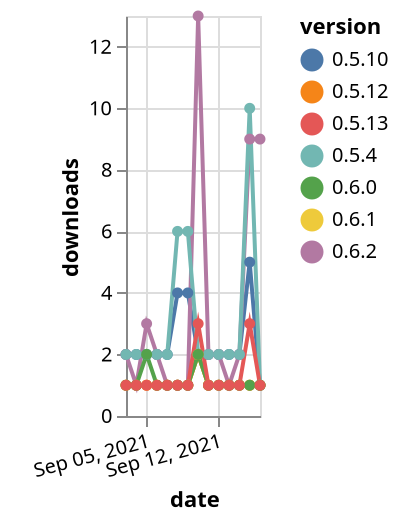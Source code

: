 {"$schema": "https://vega.github.io/schema/vega-lite/v5.json", "description": "A simple bar chart with embedded data.", "data": {"values": [{"date": "2021-09-03", "total": 2651, "delta": 2, "version": "0.5.10"}, {"date": "2021-09-04", "total": 2653, "delta": 2, "version": "0.5.10"}, {"date": "2021-09-05", "total": 2655, "delta": 2, "version": "0.5.10"}, {"date": "2021-09-06", "total": 2657, "delta": 2, "version": "0.5.10"}, {"date": "2021-09-07", "total": 2659, "delta": 2, "version": "0.5.10"}, {"date": "2021-09-08", "total": 2663, "delta": 4, "version": "0.5.10"}, {"date": "2021-09-09", "total": 2667, "delta": 4, "version": "0.5.10"}, {"date": "2021-09-10", "total": 2669, "delta": 2, "version": "0.5.10"}, {"date": "2021-09-11", "total": 2671, "delta": 2, "version": "0.5.10"}, {"date": "2021-09-12", "total": 2673, "delta": 2, "version": "0.5.10"}, {"date": "2021-09-13", "total": 2675, "delta": 2, "version": "0.5.10"}, {"date": "2021-09-14", "total": 2677, "delta": 2, "version": "0.5.10"}, {"date": "2021-09-15", "total": 2682, "delta": 5, "version": "0.5.10"}, {"date": "2021-09-16", "total": 2683, "delta": 1, "version": "0.5.10"}, {"date": "2021-09-03", "total": 180, "delta": 1, "version": "0.6.1"}, {"date": "2021-09-04", "total": 181, "delta": 1, "version": "0.6.1"}, {"date": "2021-09-05", "total": 182, "delta": 1, "version": "0.6.1"}, {"date": "2021-09-06", "total": 183, "delta": 1, "version": "0.6.1"}, {"date": "2021-09-07", "total": 184, "delta": 1, "version": "0.6.1"}, {"date": "2021-09-08", "total": 185, "delta": 1, "version": "0.6.1"}, {"date": "2021-09-09", "total": 186, "delta": 1, "version": "0.6.1"}, {"date": "2021-09-10", "total": 188, "delta": 2, "version": "0.6.1"}, {"date": "2021-09-11", "total": 189, "delta": 1, "version": "0.6.1"}, {"date": "2021-09-12", "total": 190, "delta": 1, "version": "0.6.1"}, {"date": "2021-09-13", "total": 191, "delta": 1, "version": "0.6.1"}, {"date": "2021-09-14", "total": 192, "delta": 1, "version": "0.6.1"}, {"date": "2021-09-15", "total": 193, "delta": 1, "version": "0.6.1"}, {"date": "2021-09-16", "total": 194, "delta": 1, "version": "0.6.1"}, {"date": "2021-09-03", "total": 2187, "delta": 2, "version": "0.6.2"}, {"date": "2021-09-04", "total": 2188, "delta": 1, "version": "0.6.2"}, {"date": "2021-09-05", "total": 2191, "delta": 3, "version": "0.6.2"}, {"date": "2021-09-06", "total": 2193, "delta": 2, "version": "0.6.2"}, {"date": "2021-09-07", "total": 2194, "delta": 1, "version": "0.6.2"}, {"date": "2021-09-08", "total": 2195, "delta": 1, "version": "0.6.2"}, {"date": "2021-09-09", "total": 2196, "delta": 1, "version": "0.6.2"}, {"date": "2021-09-10", "total": 2209, "delta": 13, "version": "0.6.2"}, {"date": "2021-09-11", "total": 2211, "delta": 2, "version": "0.6.2"}, {"date": "2021-09-12", "total": 2213, "delta": 2, "version": "0.6.2"}, {"date": "2021-09-13", "total": 2214, "delta": 1, "version": "0.6.2"}, {"date": "2021-09-14", "total": 2216, "delta": 2, "version": "0.6.2"}, {"date": "2021-09-15", "total": 2225, "delta": 9, "version": "0.6.2"}, {"date": "2021-09-16", "total": 2234, "delta": 9, "version": "0.6.2"}, {"date": "2021-09-03", "total": 3807, "delta": 2, "version": "0.5.4"}, {"date": "2021-09-04", "total": 3809, "delta": 2, "version": "0.5.4"}, {"date": "2021-09-05", "total": 3811, "delta": 2, "version": "0.5.4"}, {"date": "2021-09-06", "total": 3813, "delta": 2, "version": "0.5.4"}, {"date": "2021-09-07", "total": 3815, "delta": 2, "version": "0.5.4"}, {"date": "2021-09-08", "total": 3821, "delta": 6, "version": "0.5.4"}, {"date": "2021-09-09", "total": 3827, "delta": 6, "version": "0.5.4"}, {"date": "2021-09-10", "total": 3829, "delta": 2, "version": "0.5.4"}, {"date": "2021-09-11", "total": 3831, "delta": 2, "version": "0.5.4"}, {"date": "2021-09-12", "total": 3833, "delta": 2, "version": "0.5.4"}, {"date": "2021-09-13", "total": 3835, "delta": 2, "version": "0.5.4"}, {"date": "2021-09-14", "total": 3837, "delta": 2, "version": "0.5.4"}, {"date": "2021-09-15", "total": 3847, "delta": 10, "version": "0.5.4"}, {"date": "2021-09-16", "total": 3848, "delta": 1, "version": "0.5.4"}, {"date": "2021-09-03", "total": 194, "delta": 1, "version": "0.5.12"}, {"date": "2021-09-04", "total": 195, "delta": 1, "version": "0.5.12"}, {"date": "2021-09-05", "total": 196, "delta": 1, "version": "0.5.12"}, {"date": "2021-09-06", "total": 197, "delta": 1, "version": "0.5.12"}, {"date": "2021-09-07", "total": 198, "delta": 1, "version": "0.5.12"}, {"date": "2021-09-08", "total": 199, "delta": 1, "version": "0.5.12"}, {"date": "2021-09-09", "total": 200, "delta": 1, "version": "0.5.12"}, {"date": "2021-09-10", "total": 202, "delta": 2, "version": "0.5.12"}, {"date": "2021-09-11", "total": 203, "delta": 1, "version": "0.5.12"}, {"date": "2021-09-12", "total": 204, "delta": 1, "version": "0.5.12"}, {"date": "2021-09-13", "total": 205, "delta": 1, "version": "0.5.12"}, {"date": "2021-09-14", "total": 206, "delta": 1, "version": "0.5.12"}, {"date": "2021-09-15", "total": 207, "delta": 1, "version": "0.5.12"}, {"date": "2021-09-16", "total": 208, "delta": 1, "version": "0.5.12"}, {"date": "2021-09-03", "total": 195, "delta": 1, "version": "0.6.0"}, {"date": "2021-09-04", "total": 196, "delta": 1, "version": "0.6.0"}, {"date": "2021-09-05", "total": 198, "delta": 2, "version": "0.6.0"}, {"date": "2021-09-06", "total": 199, "delta": 1, "version": "0.6.0"}, {"date": "2021-09-07", "total": 200, "delta": 1, "version": "0.6.0"}, {"date": "2021-09-08", "total": 201, "delta": 1, "version": "0.6.0"}, {"date": "2021-09-09", "total": 202, "delta": 1, "version": "0.6.0"}, {"date": "2021-09-10", "total": 204, "delta": 2, "version": "0.6.0"}, {"date": "2021-09-11", "total": 205, "delta": 1, "version": "0.6.0"}, {"date": "2021-09-12", "total": 206, "delta": 1, "version": "0.6.0"}, {"date": "2021-09-13", "total": 207, "delta": 1, "version": "0.6.0"}, {"date": "2021-09-14", "total": 208, "delta": 1, "version": "0.6.0"}, {"date": "2021-09-15", "total": 209, "delta": 1, "version": "0.6.0"}, {"date": "2021-09-16", "total": 210, "delta": 1, "version": "0.6.0"}, {"date": "2021-09-03", "total": 380, "delta": 1, "version": "0.5.13"}, {"date": "2021-09-04", "total": 381, "delta": 1, "version": "0.5.13"}, {"date": "2021-09-05", "total": 382, "delta": 1, "version": "0.5.13"}, {"date": "2021-09-06", "total": 383, "delta": 1, "version": "0.5.13"}, {"date": "2021-09-07", "total": 384, "delta": 1, "version": "0.5.13"}, {"date": "2021-09-08", "total": 385, "delta": 1, "version": "0.5.13"}, {"date": "2021-09-09", "total": 386, "delta": 1, "version": "0.5.13"}, {"date": "2021-09-10", "total": 389, "delta": 3, "version": "0.5.13"}, {"date": "2021-09-11", "total": 390, "delta": 1, "version": "0.5.13"}, {"date": "2021-09-12", "total": 391, "delta": 1, "version": "0.5.13"}, {"date": "2021-09-13", "total": 392, "delta": 1, "version": "0.5.13"}, {"date": "2021-09-14", "total": 393, "delta": 1, "version": "0.5.13"}, {"date": "2021-09-15", "total": 396, "delta": 3, "version": "0.5.13"}, {"date": "2021-09-16", "total": 397, "delta": 1, "version": "0.5.13"}]}, "width": "container", "mark": {"type": "line", "point": {"filled": true}}, "encoding": {"x": {"field": "date", "type": "temporal", "timeUnit": "yearmonthdate", "title": "date", "axis": {"labelAngle": -15}}, "y": {"field": "delta", "type": "quantitative", "title": "downloads"}, "color": {"field": "version", "type": "nominal"}, "tooltip": {"field": "delta"}}}